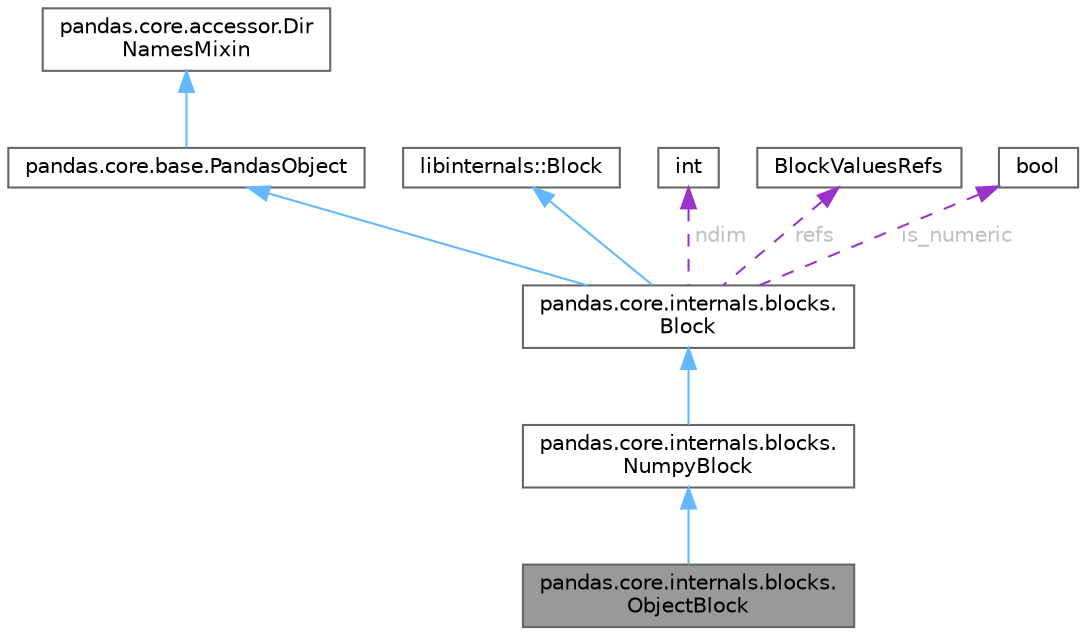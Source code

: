 digraph "pandas.core.internals.blocks.ObjectBlock"
{
 // LATEX_PDF_SIZE
  bgcolor="transparent";
  edge [fontname=Helvetica,fontsize=10,labelfontname=Helvetica,labelfontsize=10];
  node [fontname=Helvetica,fontsize=10,shape=box,height=0.2,width=0.4];
  Node1 [id="Node000001",label="pandas.core.internals.blocks.\lObjectBlock",height=0.2,width=0.4,color="gray40", fillcolor="grey60", style="filled", fontcolor="black",tooltip=" "];
  Node2 -> Node1 [id="edge9_Node000001_Node000002",dir="back",color="steelblue1",style="solid",tooltip=" "];
  Node2 [id="Node000002",label="pandas.core.internals.blocks.\lNumpyBlock",height=0.2,width=0.4,color="gray40", fillcolor="white", style="filled",URL="$classpandas_1_1core_1_1internals_1_1blocks_1_1NumpyBlock.html",tooltip=" "];
  Node3 -> Node2 [id="edge10_Node000002_Node000003",dir="back",color="steelblue1",style="solid",tooltip=" "];
  Node3 [id="Node000003",label="pandas.core.internals.blocks.\lBlock",height=0.2,width=0.4,color="gray40", fillcolor="white", style="filled",URL="$classpandas_1_1core_1_1internals_1_1blocks_1_1Block.html",tooltip=" "];
  Node4 -> Node3 [id="edge11_Node000003_Node000004",dir="back",color="steelblue1",style="solid",tooltip=" "];
  Node4 [id="Node000004",label="pandas.core.base.PandasObject",height=0.2,width=0.4,color="gray40", fillcolor="white", style="filled",URL="$classpandas_1_1core_1_1base_1_1PandasObject.html",tooltip=" "];
  Node5 -> Node4 [id="edge12_Node000004_Node000005",dir="back",color="steelblue1",style="solid",tooltip=" "];
  Node5 [id="Node000005",label="pandas.core.accessor.Dir\lNamesMixin",height=0.2,width=0.4,color="gray40", fillcolor="white", style="filled",URL="$classpandas_1_1core_1_1accessor_1_1DirNamesMixin.html",tooltip=" "];
  Node6 -> Node3 [id="edge13_Node000003_Node000006",dir="back",color="steelblue1",style="solid",tooltip=" "];
  Node6 [id="Node000006",label="libinternals::Block",height=0.2,width=0.4,color="gray40", fillcolor="white", style="filled",tooltip=" "];
  Node7 -> Node3 [id="edge14_Node000003_Node000007",dir="back",color="darkorchid3",style="dashed",tooltip=" ",label=" ndim",fontcolor="grey" ];
  Node7 [id="Node000007",label="int",height=0.2,width=0.4,color="gray40", fillcolor="white", style="filled",tooltip=" "];
  Node8 -> Node3 [id="edge15_Node000003_Node000008",dir="back",color="darkorchid3",style="dashed",tooltip=" ",label=" refs",fontcolor="grey" ];
  Node8 [id="Node000008",label="BlockValuesRefs",height=0.2,width=0.4,color="gray40", fillcolor="white", style="filled",tooltip=" "];
  Node9 -> Node3 [id="edge16_Node000003_Node000009",dir="back",color="darkorchid3",style="dashed",tooltip=" ",label=" is_numeric",fontcolor="grey" ];
  Node9 [id="Node000009",label="bool",height=0.2,width=0.4,color="gray40", fillcolor="white", style="filled",tooltip=" "];
}
